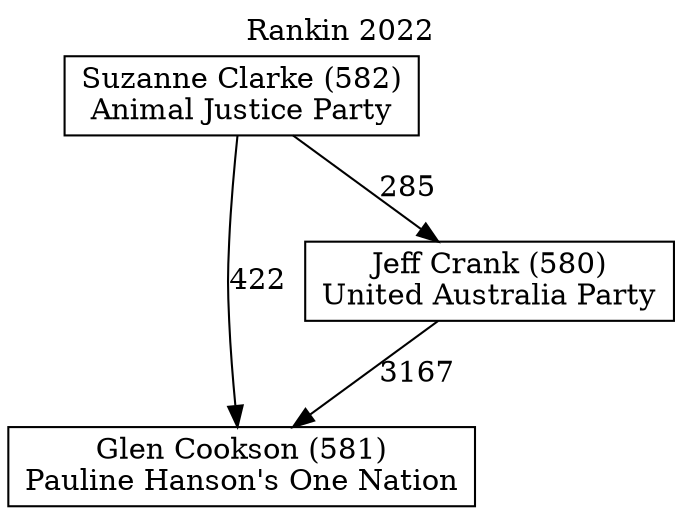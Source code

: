 // House preference flow
digraph "Glen Cookson (581)_Rankin_2022" {
	graph [label="Rankin 2022" labelloc=t mclimit=10]
	node [shape=box]
	"Glen Cookson (581)" [label="Glen Cookson (581)
Pauline Hanson's One Nation"]
	"Suzanne Clarke (582)" [label="Suzanne Clarke (582)
Animal Justice Party"]
	"Jeff Crank (580)" [label="Jeff Crank (580)
United Australia Party"]
	"Suzanne Clarke (582)" -> "Jeff Crank (580)" [label=285]
	"Suzanne Clarke (582)" -> "Glen Cookson (581)" [label=422]
	"Jeff Crank (580)" -> "Glen Cookson (581)" [label=3167]
}
